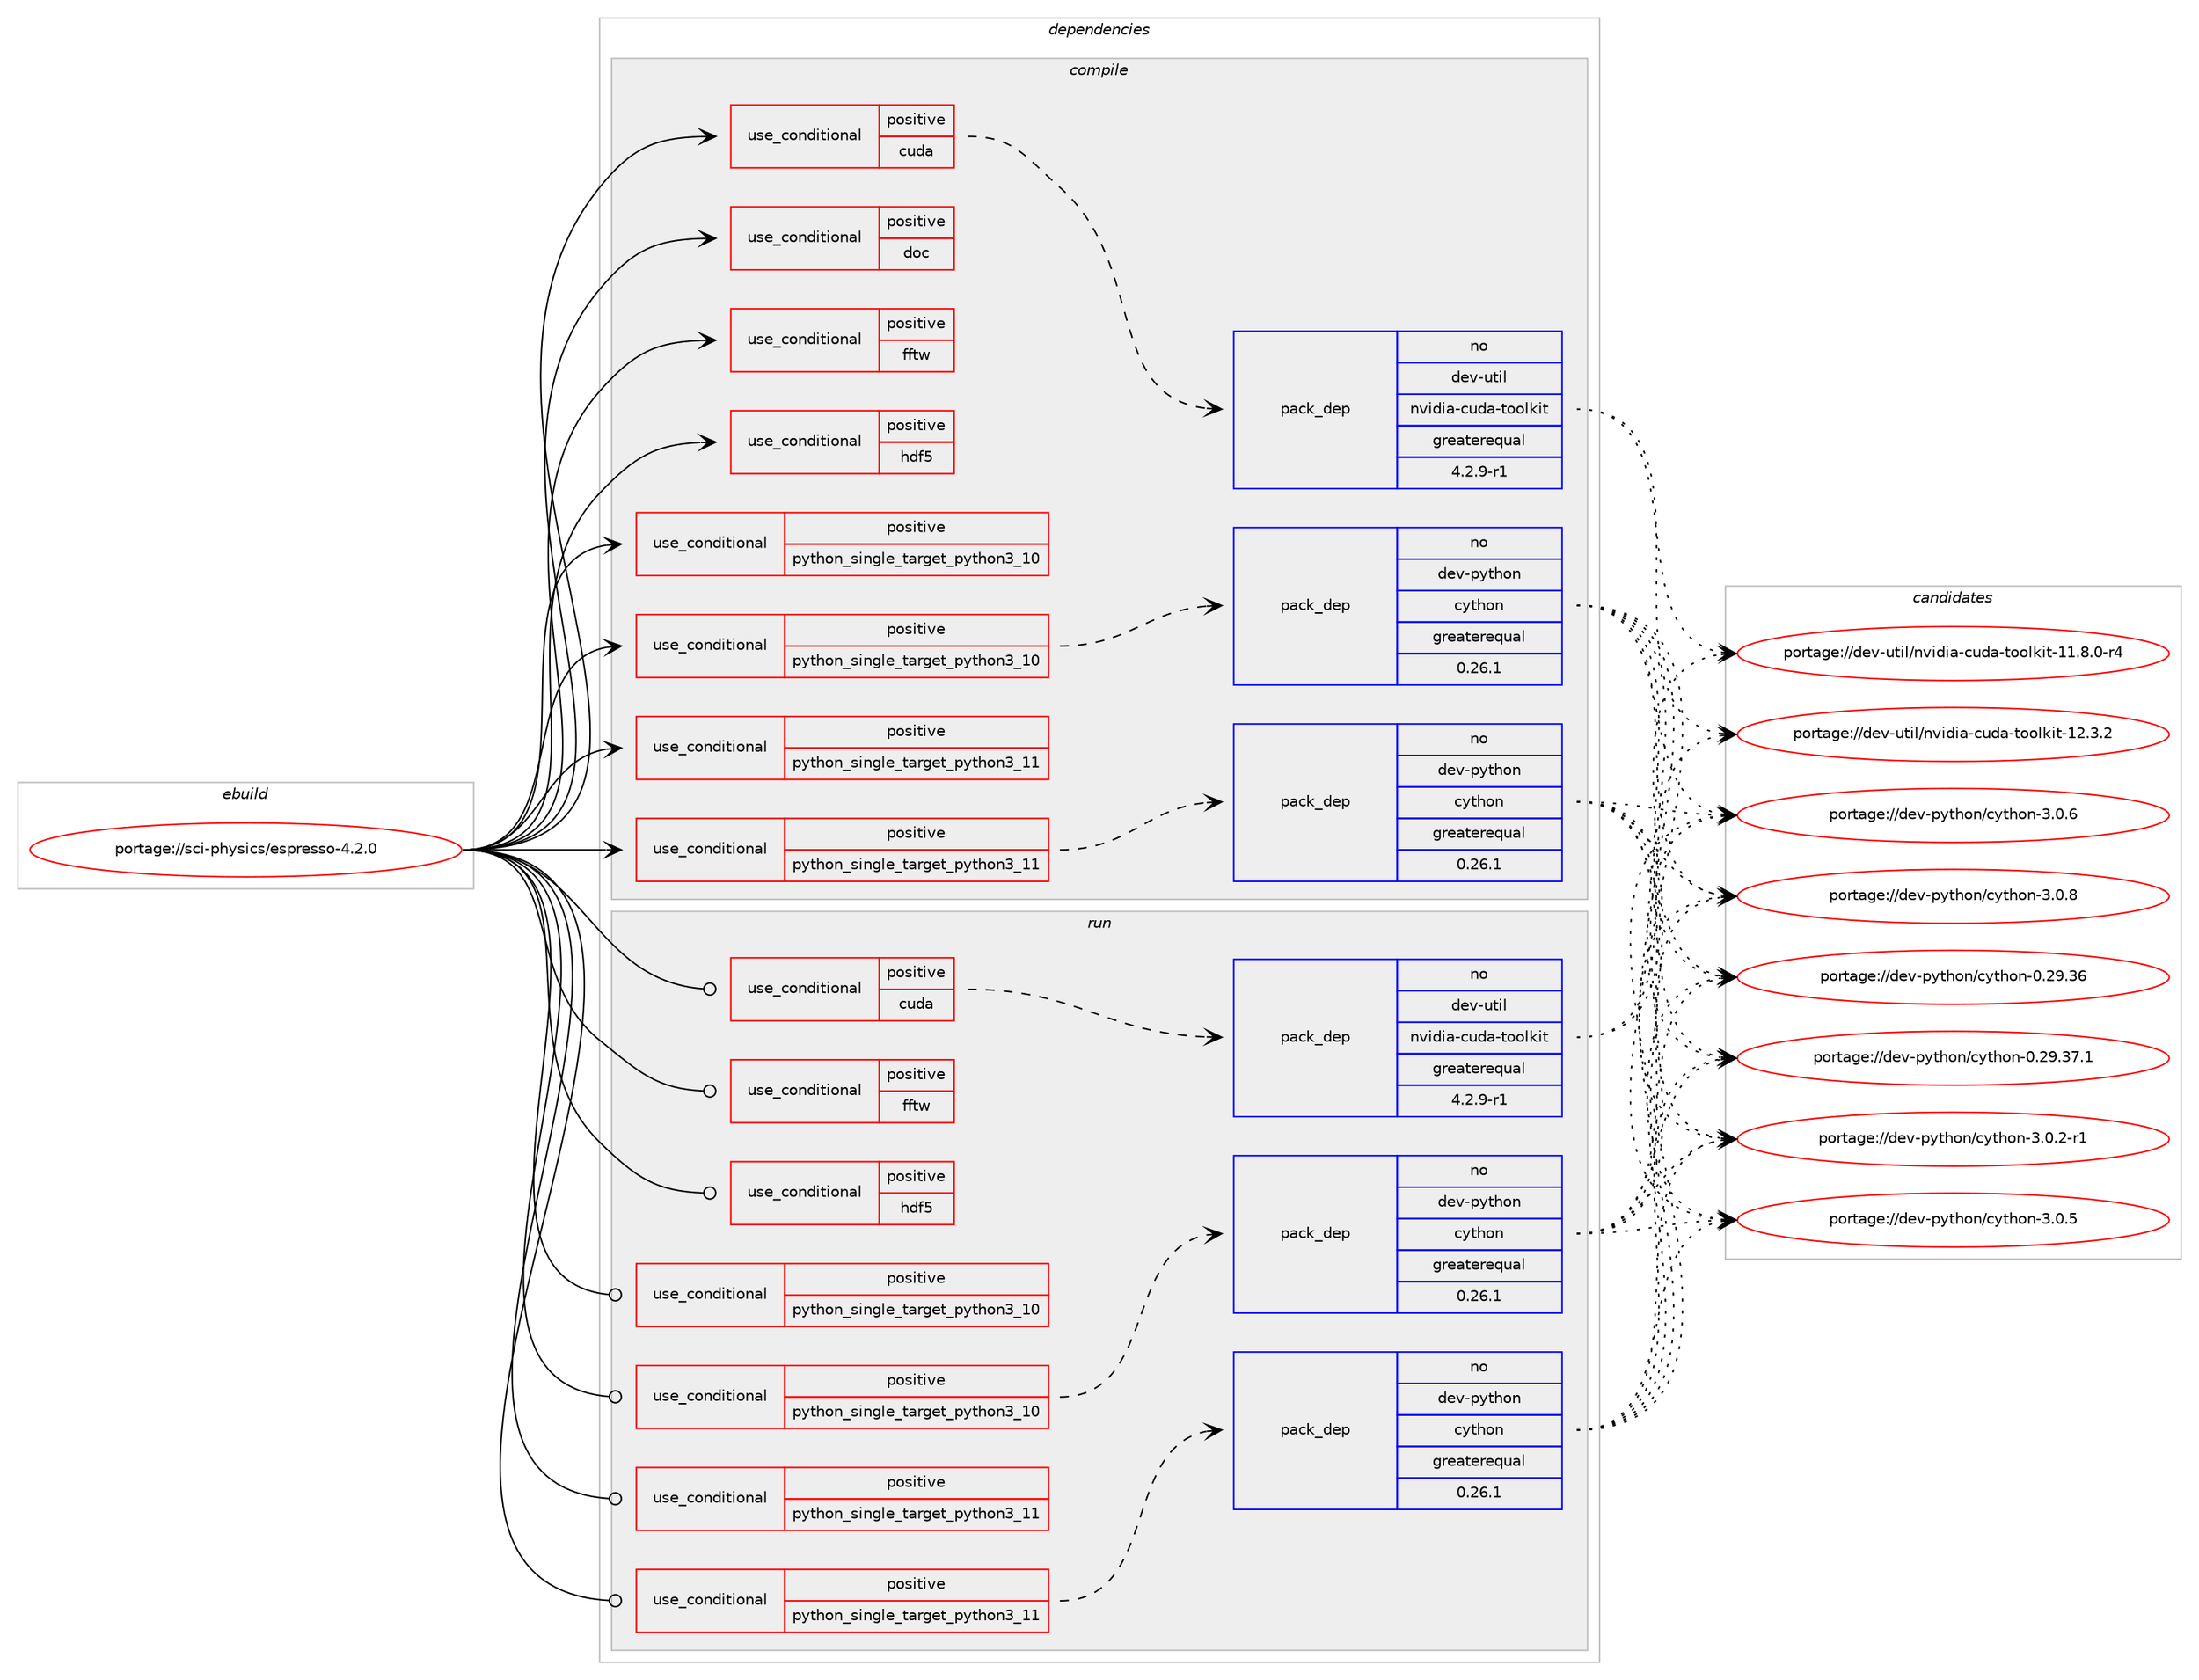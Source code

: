 digraph prolog {

# *************
# Graph options
# *************

newrank=true;
concentrate=true;
compound=true;
graph [rankdir=LR,fontname=Helvetica,fontsize=10,ranksep=1.5];#, ranksep=2.5, nodesep=0.2];
edge  [arrowhead=vee];
node  [fontname=Helvetica,fontsize=10];

# **********
# The ebuild
# **********

subgraph cluster_leftcol {
color=gray;
rank=same;
label=<<i>ebuild</i>>;
id [label="portage://sci-physics/espresso-4.2.0", color=red, width=4, href="../sci-physics/espresso-4.2.0.svg"];
}

# ****************
# The dependencies
# ****************

subgraph cluster_midcol {
color=gray;
label=<<i>dependencies</i>>;
subgraph cluster_compile {
fillcolor="#eeeeee";
style=filled;
label=<<i>compile</i>>;
subgraph cond11117 {
dependency16108 [label=<<TABLE BORDER="0" CELLBORDER="1" CELLSPACING="0" CELLPADDING="4"><TR><TD ROWSPAN="3" CELLPADDING="10">use_conditional</TD></TR><TR><TD>positive</TD></TR><TR><TD>cuda</TD></TR></TABLE>>, shape=none, color=red];
subgraph pack4827 {
dependency16109 [label=<<TABLE BORDER="0" CELLBORDER="1" CELLSPACING="0" CELLPADDING="4" WIDTH="220"><TR><TD ROWSPAN="6" CELLPADDING="30">pack_dep</TD></TR><TR><TD WIDTH="110">no</TD></TR><TR><TD>dev-util</TD></TR><TR><TD>nvidia-cuda-toolkit</TD></TR><TR><TD>greaterequal</TD></TR><TR><TD>4.2.9-r1</TD></TR></TABLE>>, shape=none, color=blue];
}
dependency16108:e -> dependency16109:w [weight=20,style="dashed",arrowhead="vee"];
}
id:e -> dependency16108:w [weight=20,style="solid",arrowhead="vee"];
subgraph cond11118 {
dependency16110 [label=<<TABLE BORDER="0" CELLBORDER="1" CELLSPACING="0" CELLPADDING="4"><TR><TD ROWSPAN="3" CELLPADDING="10">use_conditional</TD></TR><TR><TD>positive</TD></TR><TR><TD>doc</TD></TR></TABLE>>, shape=none, color=red];
# *** BEGIN UNKNOWN DEPENDENCY TYPE (TODO) ***
# dependency16110 -> package_dependency(portage://sci-physics/espresso-4.2.0,install,no,app-text,doxygen,none,[,,],[],[use(enable(dot),none)])
# *** END UNKNOWN DEPENDENCY TYPE (TODO) ***

# *** BEGIN UNKNOWN DEPENDENCY TYPE (TODO) ***
# dependency16110 -> package_dependency(portage://sci-physics/espresso-4.2.0,install,no,dev-texlive,texlive-latexextra,none,[,,],[],[])
# *** END UNKNOWN DEPENDENCY TYPE (TODO) ***

# *** BEGIN UNKNOWN DEPENDENCY TYPE (TODO) ***
# dependency16110 -> package_dependency(portage://sci-physics/espresso-4.2.0,install,no,virtual,latex-base,none,[,,],[],[])
# *** END UNKNOWN DEPENDENCY TYPE (TODO) ***

}
id:e -> dependency16110:w [weight=20,style="solid",arrowhead="vee"];
subgraph cond11119 {
dependency16111 [label=<<TABLE BORDER="0" CELLBORDER="1" CELLSPACING="0" CELLPADDING="4"><TR><TD ROWSPAN="3" CELLPADDING="10">use_conditional</TD></TR><TR><TD>positive</TD></TR><TR><TD>fftw</TD></TR></TABLE>>, shape=none, color=red];
# *** BEGIN UNKNOWN DEPENDENCY TYPE (TODO) ***
# dependency16111 -> package_dependency(portage://sci-physics/espresso-4.2.0,install,no,sci-libs,fftw,none,[,,],[slot(3.0)],[])
# *** END UNKNOWN DEPENDENCY TYPE (TODO) ***

}
id:e -> dependency16111:w [weight=20,style="solid",arrowhead="vee"];
subgraph cond11120 {
dependency16112 [label=<<TABLE BORDER="0" CELLBORDER="1" CELLSPACING="0" CELLPADDING="4"><TR><TD ROWSPAN="3" CELLPADDING="10">use_conditional</TD></TR><TR><TD>positive</TD></TR><TR><TD>hdf5</TD></TR></TABLE>>, shape=none, color=red];
# *** BEGIN UNKNOWN DEPENDENCY TYPE (TODO) ***
# dependency16112 -> package_dependency(portage://sci-physics/espresso-4.2.0,install,no,sci-libs,hdf5,none,[,,],any_same_slot,[use(enable(mpi),none)])
# *** END UNKNOWN DEPENDENCY TYPE (TODO) ***

}
id:e -> dependency16112:w [weight=20,style="solid",arrowhead="vee"];
subgraph cond11121 {
dependency16113 [label=<<TABLE BORDER="0" CELLBORDER="1" CELLSPACING="0" CELLPADDING="4"><TR><TD ROWSPAN="3" CELLPADDING="10">use_conditional</TD></TR><TR><TD>positive</TD></TR><TR><TD>python_single_target_python3_10</TD></TR></TABLE>>, shape=none, color=red];
# *** BEGIN UNKNOWN DEPENDENCY TYPE (TODO) ***
# dependency16113 -> package_dependency(portage://sci-physics/espresso-4.2.0,install,no,dev-lang,python,none,[,,],[slot(3.10)],[])
# *** END UNKNOWN DEPENDENCY TYPE (TODO) ***

}
id:e -> dependency16113:w [weight=20,style="solid",arrowhead="vee"];
subgraph cond11122 {
dependency16114 [label=<<TABLE BORDER="0" CELLBORDER="1" CELLSPACING="0" CELLPADDING="4"><TR><TD ROWSPAN="3" CELLPADDING="10">use_conditional</TD></TR><TR><TD>positive</TD></TR><TR><TD>python_single_target_python3_10</TD></TR></TABLE>>, shape=none, color=red];
subgraph pack4828 {
dependency16115 [label=<<TABLE BORDER="0" CELLBORDER="1" CELLSPACING="0" CELLPADDING="4" WIDTH="220"><TR><TD ROWSPAN="6" CELLPADDING="30">pack_dep</TD></TR><TR><TD WIDTH="110">no</TD></TR><TR><TD>dev-python</TD></TR><TR><TD>cython</TD></TR><TR><TD>greaterequal</TD></TR><TR><TD>0.26.1</TD></TR></TABLE>>, shape=none, color=blue];
}
dependency16114:e -> dependency16115:w [weight=20,style="dashed",arrowhead="vee"];
# *** BEGIN UNKNOWN DEPENDENCY TYPE (TODO) ***
# dependency16114 -> package_dependency(portage://sci-physics/espresso-4.2.0,install,no,dev-python,numpy,none,[,,],[],[use(enable(python_targets_python3_10),negative)])
# *** END UNKNOWN DEPENDENCY TYPE (TODO) ***

}
id:e -> dependency16114:w [weight=20,style="solid",arrowhead="vee"];
subgraph cond11123 {
dependency16116 [label=<<TABLE BORDER="0" CELLBORDER="1" CELLSPACING="0" CELLPADDING="4"><TR><TD ROWSPAN="3" CELLPADDING="10">use_conditional</TD></TR><TR><TD>positive</TD></TR><TR><TD>python_single_target_python3_11</TD></TR></TABLE>>, shape=none, color=red];
# *** BEGIN UNKNOWN DEPENDENCY TYPE (TODO) ***
# dependency16116 -> package_dependency(portage://sci-physics/espresso-4.2.0,install,no,dev-lang,python,none,[,,],[slot(3.11)],[])
# *** END UNKNOWN DEPENDENCY TYPE (TODO) ***

}
id:e -> dependency16116:w [weight=20,style="solid",arrowhead="vee"];
subgraph cond11124 {
dependency16117 [label=<<TABLE BORDER="0" CELLBORDER="1" CELLSPACING="0" CELLPADDING="4"><TR><TD ROWSPAN="3" CELLPADDING="10">use_conditional</TD></TR><TR><TD>positive</TD></TR><TR><TD>python_single_target_python3_11</TD></TR></TABLE>>, shape=none, color=red];
subgraph pack4829 {
dependency16118 [label=<<TABLE BORDER="0" CELLBORDER="1" CELLSPACING="0" CELLPADDING="4" WIDTH="220"><TR><TD ROWSPAN="6" CELLPADDING="30">pack_dep</TD></TR><TR><TD WIDTH="110">no</TD></TR><TR><TD>dev-python</TD></TR><TR><TD>cython</TD></TR><TR><TD>greaterequal</TD></TR><TR><TD>0.26.1</TD></TR></TABLE>>, shape=none, color=blue];
}
dependency16117:e -> dependency16118:w [weight=20,style="dashed",arrowhead="vee"];
# *** BEGIN UNKNOWN DEPENDENCY TYPE (TODO) ***
# dependency16117 -> package_dependency(portage://sci-physics/espresso-4.2.0,install,no,dev-python,numpy,none,[,,],[],[use(enable(python_targets_python3_11),negative)])
# *** END UNKNOWN DEPENDENCY TYPE (TODO) ***

}
id:e -> dependency16117:w [weight=20,style="solid",arrowhead="vee"];
# *** BEGIN UNKNOWN DEPENDENCY TYPE (TODO) ***
# id -> package_dependency(portage://sci-physics/espresso-4.2.0,install,no,dev-libs,boost,none,[,,],any_same_slot,[use(enable(mpi),none)])
# *** END UNKNOWN DEPENDENCY TYPE (TODO) ***

}
subgraph cluster_compileandrun {
fillcolor="#eeeeee";
style=filled;
label=<<i>compile and run</i>>;
}
subgraph cluster_run {
fillcolor="#eeeeee";
style=filled;
label=<<i>run</i>>;
subgraph cond11125 {
dependency16119 [label=<<TABLE BORDER="0" CELLBORDER="1" CELLSPACING="0" CELLPADDING="4"><TR><TD ROWSPAN="3" CELLPADDING="10">use_conditional</TD></TR><TR><TD>positive</TD></TR><TR><TD>cuda</TD></TR></TABLE>>, shape=none, color=red];
subgraph pack4830 {
dependency16120 [label=<<TABLE BORDER="0" CELLBORDER="1" CELLSPACING="0" CELLPADDING="4" WIDTH="220"><TR><TD ROWSPAN="6" CELLPADDING="30">pack_dep</TD></TR><TR><TD WIDTH="110">no</TD></TR><TR><TD>dev-util</TD></TR><TR><TD>nvidia-cuda-toolkit</TD></TR><TR><TD>greaterequal</TD></TR><TR><TD>4.2.9-r1</TD></TR></TABLE>>, shape=none, color=blue];
}
dependency16119:e -> dependency16120:w [weight=20,style="dashed",arrowhead="vee"];
}
id:e -> dependency16119:w [weight=20,style="solid",arrowhead="odot"];
subgraph cond11126 {
dependency16121 [label=<<TABLE BORDER="0" CELLBORDER="1" CELLSPACING="0" CELLPADDING="4"><TR><TD ROWSPAN="3" CELLPADDING="10">use_conditional</TD></TR><TR><TD>positive</TD></TR><TR><TD>fftw</TD></TR></TABLE>>, shape=none, color=red];
# *** BEGIN UNKNOWN DEPENDENCY TYPE (TODO) ***
# dependency16121 -> package_dependency(portage://sci-physics/espresso-4.2.0,run,no,sci-libs,fftw,none,[,,],[slot(3.0)],[])
# *** END UNKNOWN DEPENDENCY TYPE (TODO) ***

}
id:e -> dependency16121:w [weight=20,style="solid",arrowhead="odot"];
subgraph cond11127 {
dependency16122 [label=<<TABLE BORDER="0" CELLBORDER="1" CELLSPACING="0" CELLPADDING="4"><TR><TD ROWSPAN="3" CELLPADDING="10">use_conditional</TD></TR><TR><TD>positive</TD></TR><TR><TD>hdf5</TD></TR></TABLE>>, shape=none, color=red];
# *** BEGIN UNKNOWN DEPENDENCY TYPE (TODO) ***
# dependency16122 -> package_dependency(portage://sci-physics/espresso-4.2.0,run,no,sci-libs,hdf5,none,[,,],any_same_slot,[use(enable(mpi),none)])
# *** END UNKNOWN DEPENDENCY TYPE (TODO) ***

}
id:e -> dependency16122:w [weight=20,style="solid",arrowhead="odot"];
subgraph cond11128 {
dependency16123 [label=<<TABLE BORDER="0" CELLBORDER="1" CELLSPACING="0" CELLPADDING="4"><TR><TD ROWSPAN="3" CELLPADDING="10">use_conditional</TD></TR><TR><TD>positive</TD></TR><TR><TD>python_single_target_python3_10</TD></TR></TABLE>>, shape=none, color=red];
# *** BEGIN UNKNOWN DEPENDENCY TYPE (TODO) ***
# dependency16123 -> package_dependency(portage://sci-physics/espresso-4.2.0,run,no,dev-lang,python,none,[,,],[slot(3.10)],[])
# *** END UNKNOWN DEPENDENCY TYPE (TODO) ***

}
id:e -> dependency16123:w [weight=20,style="solid",arrowhead="odot"];
subgraph cond11129 {
dependency16124 [label=<<TABLE BORDER="0" CELLBORDER="1" CELLSPACING="0" CELLPADDING="4"><TR><TD ROWSPAN="3" CELLPADDING="10">use_conditional</TD></TR><TR><TD>positive</TD></TR><TR><TD>python_single_target_python3_10</TD></TR></TABLE>>, shape=none, color=red];
subgraph pack4831 {
dependency16125 [label=<<TABLE BORDER="0" CELLBORDER="1" CELLSPACING="0" CELLPADDING="4" WIDTH="220"><TR><TD ROWSPAN="6" CELLPADDING="30">pack_dep</TD></TR><TR><TD WIDTH="110">no</TD></TR><TR><TD>dev-python</TD></TR><TR><TD>cython</TD></TR><TR><TD>greaterequal</TD></TR><TR><TD>0.26.1</TD></TR></TABLE>>, shape=none, color=blue];
}
dependency16124:e -> dependency16125:w [weight=20,style="dashed",arrowhead="vee"];
# *** BEGIN UNKNOWN DEPENDENCY TYPE (TODO) ***
# dependency16124 -> package_dependency(portage://sci-physics/espresso-4.2.0,run,no,dev-python,numpy,none,[,,],[],[use(enable(python_targets_python3_10),negative)])
# *** END UNKNOWN DEPENDENCY TYPE (TODO) ***

}
id:e -> dependency16124:w [weight=20,style="solid",arrowhead="odot"];
subgraph cond11130 {
dependency16126 [label=<<TABLE BORDER="0" CELLBORDER="1" CELLSPACING="0" CELLPADDING="4"><TR><TD ROWSPAN="3" CELLPADDING="10">use_conditional</TD></TR><TR><TD>positive</TD></TR><TR><TD>python_single_target_python3_11</TD></TR></TABLE>>, shape=none, color=red];
# *** BEGIN UNKNOWN DEPENDENCY TYPE (TODO) ***
# dependency16126 -> package_dependency(portage://sci-physics/espresso-4.2.0,run,no,dev-lang,python,none,[,,],[slot(3.11)],[])
# *** END UNKNOWN DEPENDENCY TYPE (TODO) ***

}
id:e -> dependency16126:w [weight=20,style="solid",arrowhead="odot"];
subgraph cond11131 {
dependency16127 [label=<<TABLE BORDER="0" CELLBORDER="1" CELLSPACING="0" CELLPADDING="4"><TR><TD ROWSPAN="3" CELLPADDING="10">use_conditional</TD></TR><TR><TD>positive</TD></TR><TR><TD>python_single_target_python3_11</TD></TR></TABLE>>, shape=none, color=red];
subgraph pack4832 {
dependency16128 [label=<<TABLE BORDER="0" CELLBORDER="1" CELLSPACING="0" CELLPADDING="4" WIDTH="220"><TR><TD ROWSPAN="6" CELLPADDING="30">pack_dep</TD></TR><TR><TD WIDTH="110">no</TD></TR><TR><TD>dev-python</TD></TR><TR><TD>cython</TD></TR><TR><TD>greaterequal</TD></TR><TR><TD>0.26.1</TD></TR></TABLE>>, shape=none, color=blue];
}
dependency16127:e -> dependency16128:w [weight=20,style="dashed",arrowhead="vee"];
# *** BEGIN UNKNOWN DEPENDENCY TYPE (TODO) ***
# dependency16127 -> package_dependency(portage://sci-physics/espresso-4.2.0,run,no,dev-python,numpy,none,[,,],[],[use(enable(python_targets_python3_11),negative)])
# *** END UNKNOWN DEPENDENCY TYPE (TODO) ***

}
id:e -> dependency16127:w [weight=20,style="solid",arrowhead="odot"];
# *** BEGIN UNKNOWN DEPENDENCY TYPE (TODO) ***
# id -> package_dependency(portage://sci-physics/espresso-4.2.0,run,no,dev-libs,boost,none,[,,],any_same_slot,[use(enable(mpi),none)])
# *** END UNKNOWN DEPENDENCY TYPE (TODO) ***

}
}

# **************
# The candidates
# **************

subgraph cluster_choices {
rank=same;
color=gray;
label=<<i>candidates</i>>;

subgraph choice4827 {
color=black;
nodesep=1;
choice10010111845117116105108471101181051001059745991171009745116111111108107105116454949465646484511452 [label="portage://dev-util/nvidia-cuda-toolkit-11.8.0-r4", color=red, width=4,href="../dev-util/nvidia-cuda-toolkit-11.8.0-r4.svg"];
choice1001011184511711610510847110118105100105974599117100974511611111110810710511645495046514650 [label="portage://dev-util/nvidia-cuda-toolkit-12.3.2", color=red, width=4,href="../dev-util/nvidia-cuda-toolkit-12.3.2.svg"];
dependency16109:e -> choice10010111845117116105108471101181051001059745991171009745116111111108107105116454949465646484511452:w [style=dotted,weight="100"];
dependency16109:e -> choice1001011184511711610510847110118105100105974599117100974511611111110810710511645495046514650:w [style=dotted,weight="100"];
}
subgraph choice4828 {
color=black;
nodesep=1;
choice1001011184511212111610411111047991211161041111104548465057465154 [label="portage://dev-python/cython-0.29.36", color=red, width=4,href="../dev-python/cython-0.29.36.svg"];
choice10010111845112121116104111110479912111610411111045484650574651554649 [label="portage://dev-python/cython-0.29.37.1", color=red, width=4,href="../dev-python/cython-0.29.37.1.svg"];
choice1001011184511212111610411111047991211161041111104551464846504511449 [label="portage://dev-python/cython-3.0.2-r1", color=red, width=4,href="../dev-python/cython-3.0.2-r1.svg"];
choice100101118451121211161041111104799121116104111110455146484653 [label="portage://dev-python/cython-3.0.5", color=red, width=4,href="../dev-python/cython-3.0.5.svg"];
choice100101118451121211161041111104799121116104111110455146484654 [label="portage://dev-python/cython-3.0.6", color=red, width=4,href="../dev-python/cython-3.0.6.svg"];
choice100101118451121211161041111104799121116104111110455146484656 [label="portage://dev-python/cython-3.0.8", color=red, width=4,href="../dev-python/cython-3.0.8.svg"];
dependency16115:e -> choice1001011184511212111610411111047991211161041111104548465057465154:w [style=dotted,weight="100"];
dependency16115:e -> choice10010111845112121116104111110479912111610411111045484650574651554649:w [style=dotted,weight="100"];
dependency16115:e -> choice1001011184511212111610411111047991211161041111104551464846504511449:w [style=dotted,weight="100"];
dependency16115:e -> choice100101118451121211161041111104799121116104111110455146484653:w [style=dotted,weight="100"];
dependency16115:e -> choice100101118451121211161041111104799121116104111110455146484654:w [style=dotted,weight="100"];
dependency16115:e -> choice100101118451121211161041111104799121116104111110455146484656:w [style=dotted,weight="100"];
}
subgraph choice4829 {
color=black;
nodesep=1;
choice1001011184511212111610411111047991211161041111104548465057465154 [label="portage://dev-python/cython-0.29.36", color=red, width=4,href="../dev-python/cython-0.29.36.svg"];
choice10010111845112121116104111110479912111610411111045484650574651554649 [label="portage://dev-python/cython-0.29.37.1", color=red, width=4,href="../dev-python/cython-0.29.37.1.svg"];
choice1001011184511212111610411111047991211161041111104551464846504511449 [label="portage://dev-python/cython-3.0.2-r1", color=red, width=4,href="../dev-python/cython-3.0.2-r1.svg"];
choice100101118451121211161041111104799121116104111110455146484653 [label="portage://dev-python/cython-3.0.5", color=red, width=4,href="../dev-python/cython-3.0.5.svg"];
choice100101118451121211161041111104799121116104111110455146484654 [label="portage://dev-python/cython-3.0.6", color=red, width=4,href="../dev-python/cython-3.0.6.svg"];
choice100101118451121211161041111104799121116104111110455146484656 [label="portage://dev-python/cython-3.0.8", color=red, width=4,href="../dev-python/cython-3.0.8.svg"];
dependency16118:e -> choice1001011184511212111610411111047991211161041111104548465057465154:w [style=dotted,weight="100"];
dependency16118:e -> choice10010111845112121116104111110479912111610411111045484650574651554649:w [style=dotted,weight="100"];
dependency16118:e -> choice1001011184511212111610411111047991211161041111104551464846504511449:w [style=dotted,weight="100"];
dependency16118:e -> choice100101118451121211161041111104799121116104111110455146484653:w [style=dotted,weight="100"];
dependency16118:e -> choice100101118451121211161041111104799121116104111110455146484654:w [style=dotted,weight="100"];
dependency16118:e -> choice100101118451121211161041111104799121116104111110455146484656:w [style=dotted,weight="100"];
}
subgraph choice4830 {
color=black;
nodesep=1;
choice10010111845117116105108471101181051001059745991171009745116111111108107105116454949465646484511452 [label="portage://dev-util/nvidia-cuda-toolkit-11.8.0-r4", color=red, width=4,href="../dev-util/nvidia-cuda-toolkit-11.8.0-r4.svg"];
choice1001011184511711610510847110118105100105974599117100974511611111110810710511645495046514650 [label="portage://dev-util/nvidia-cuda-toolkit-12.3.2", color=red, width=4,href="../dev-util/nvidia-cuda-toolkit-12.3.2.svg"];
dependency16120:e -> choice10010111845117116105108471101181051001059745991171009745116111111108107105116454949465646484511452:w [style=dotted,weight="100"];
dependency16120:e -> choice1001011184511711610510847110118105100105974599117100974511611111110810710511645495046514650:w [style=dotted,weight="100"];
}
subgraph choice4831 {
color=black;
nodesep=1;
choice1001011184511212111610411111047991211161041111104548465057465154 [label="portage://dev-python/cython-0.29.36", color=red, width=4,href="../dev-python/cython-0.29.36.svg"];
choice10010111845112121116104111110479912111610411111045484650574651554649 [label="portage://dev-python/cython-0.29.37.1", color=red, width=4,href="../dev-python/cython-0.29.37.1.svg"];
choice1001011184511212111610411111047991211161041111104551464846504511449 [label="portage://dev-python/cython-3.0.2-r1", color=red, width=4,href="../dev-python/cython-3.0.2-r1.svg"];
choice100101118451121211161041111104799121116104111110455146484653 [label="portage://dev-python/cython-3.0.5", color=red, width=4,href="../dev-python/cython-3.0.5.svg"];
choice100101118451121211161041111104799121116104111110455146484654 [label="portage://dev-python/cython-3.0.6", color=red, width=4,href="../dev-python/cython-3.0.6.svg"];
choice100101118451121211161041111104799121116104111110455146484656 [label="portage://dev-python/cython-3.0.8", color=red, width=4,href="../dev-python/cython-3.0.8.svg"];
dependency16125:e -> choice1001011184511212111610411111047991211161041111104548465057465154:w [style=dotted,weight="100"];
dependency16125:e -> choice10010111845112121116104111110479912111610411111045484650574651554649:w [style=dotted,weight="100"];
dependency16125:e -> choice1001011184511212111610411111047991211161041111104551464846504511449:w [style=dotted,weight="100"];
dependency16125:e -> choice100101118451121211161041111104799121116104111110455146484653:w [style=dotted,weight="100"];
dependency16125:e -> choice100101118451121211161041111104799121116104111110455146484654:w [style=dotted,weight="100"];
dependency16125:e -> choice100101118451121211161041111104799121116104111110455146484656:w [style=dotted,weight="100"];
}
subgraph choice4832 {
color=black;
nodesep=1;
choice1001011184511212111610411111047991211161041111104548465057465154 [label="portage://dev-python/cython-0.29.36", color=red, width=4,href="../dev-python/cython-0.29.36.svg"];
choice10010111845112121116104111110479912111610411111045484650574651554649 [label="portage://dev-python/cython-0.29.37.1", color=red, width=4,href="../dev-python/cython-0.29.37.1.svg"];
choice1001011184511212111610411111047991211161041111104551464846504511449 [label="portage://dev-python/cython-3.0.2-r1", color=red, width=4,href="../dev-python/cython-3.0.2-r1.svg"];
choice100101118451121211161041111104799121116104111110455146484653 [label="portage://dev-python/cython-3.0.5", color=red, width=4,href="../dev-python/cython-3.0.5.svg"];
choice100101118451121211161041111104799121116104111110455146484654 [label="portage://dev-python/cython-3.0.6", color=red, width=4,href="../dev-python/cython-3.0.6.svg"];
choice100101118451121211161041111104799121116104111110455146484656 [label="portage://dev-python/cython-3.0.8", color=red, width=4,href="../dev-python/cython-3.0.8.svg"];
dependency16128:e -> choice1001011184511212111610411111047991211161041111104548465057465154:w [style=dotted,weight="100"];
dependency16128:e -> choice10010111845112121116104111110479912111610411111045484650574651554649:w [style=dotted,weight="100"];
dependency16128:e -> choice1001011184511212111610411111047991211161041111104551464846504511449:w [style=dotted,weight="100"];
dependency16128:e -> choice100101118451121211161041111104799121116104111110455146484653:w [style=dotted,weight="100"];
dependency16128:e -> choice100101118451121211161041111104799121116104111110455146484654:w [style=dotted,weight="100"];
dependency16128:e -> choice100101118451121211161041111104799121116104111110455146484656:w [style=dotted,weight="100"];
}
}

}
